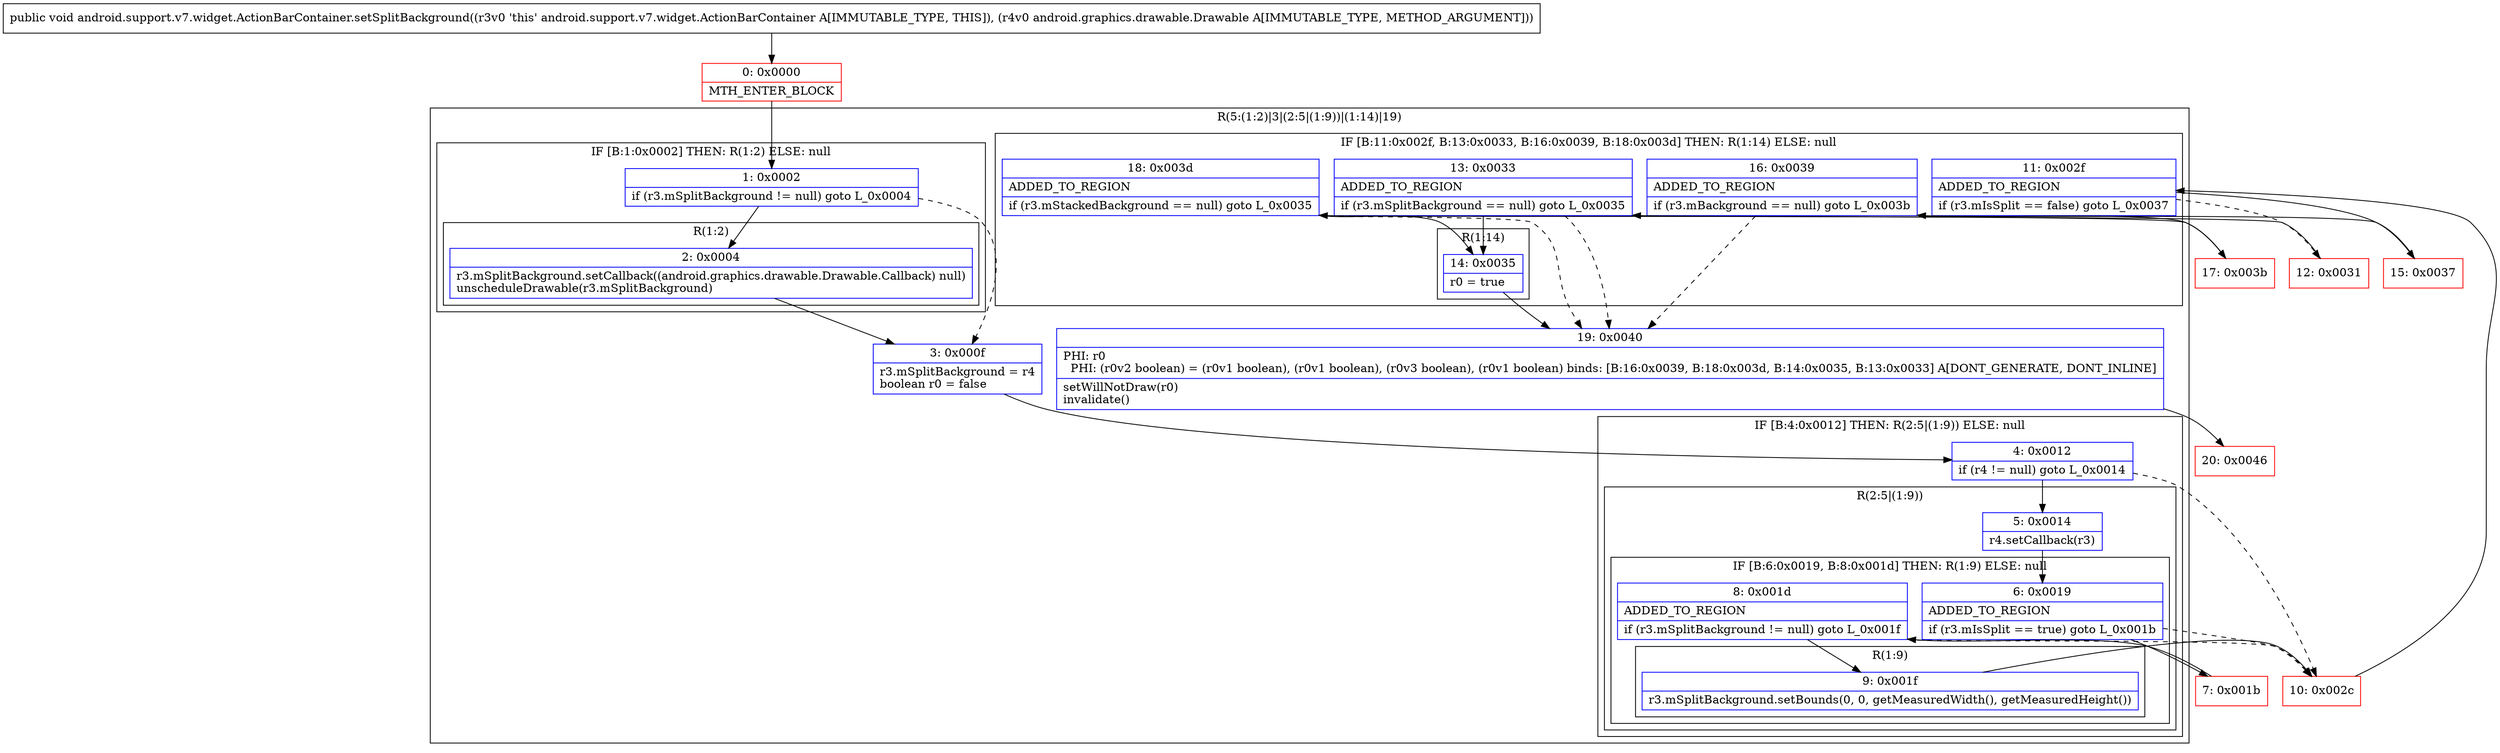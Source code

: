 digraph "CFG forandroid.support.v7.widget.ActionBarContainer.setSplitBackground(Landroid\/graphics\/drawable\/Drawable;)V" {
subgraph cluster_Region_796329747 {
label = "R(5:(1:2)|3|(2:5|(1:9))|(1:14)|19)";
node [shape=record,color=blue];
subgraph cluster_IfRegion_1704968049 {
label = "IF [B:1:0x0002] THEN: R(1:2) ELSE: null";
node [shape=record,color=blue];
Node_1 [shape=record,label="{1\:\ 0x0002|if (r3.mSplitBackground != null) goto L_0x0004\l}"];
subgraph cluster_Region_1981958167 {
label = "R(1:2)";
node [shape=record,color=blue];
Node_2 [shape=record,label="{2\:\ 0x0004|r3.mSplitBackground.setCallback((android.graphics.drawable.Drawable.Callback) null)\lunscheduleDrawable(r3.mSplitBackground)\l}"];
}
}
Node_3 [shape=record,label="{3\:\ 0x000f|r3.mSplitBackground = r4\lboolean r0 = false\l}"];
subgraph cluster_IfRegion_1404138704 {
label = "IF [B:4:0x0012] THEN: R(2:5|(1:9)) ELSE: null";
node [shape=record,color=blue];
Node_4 [shape=record,label="{4\:\ 0x0012|if (r4 != null) goto L_0x0014\l}"];
subgraph cluster_Region_1961432332 {
label = "R(2:5|(1:9))";
node [shape=record,color=blue];
Node_5 [shape=record,label="{5\:\ 0x0014|r4.setCallback(r3)\l}"];
subgraph cluster_IfRegion_1821722839 {
label = "IF [B:6:0x0019, B:8:0x001d] THEN: R(1:9) ELSE: null";
node [shape=record,color=blue];
Node_6 [shape=record,label="{6\:\ 0x0019|ADDED_TO_REGION\l|if (r3.mIsSplit == true) goto L_0x001b\l}"];
Node_8 [shape=record,label="{8\:\ 0x001d|ADDED_TO_REGION\l|if (r3.mSplitBackground != null) goto L_0x001f\l}"];
subgraph cluster_Region_143906722 {
label = "R(1:9)";
node [shape=record,color=blue];
Node_9 [shape=record,label="{9\:\ 0x001f|r3.mSplitBackground.setBounds(0, 0, getMeasuredWidth(), getMeasuredHeight())\l}"];
}
}
}
}
subgraph cluster_IfRegion_1356608916 {
label = "IF [B:11:0x002f, B:13:0x0033, B:16:0x0039, B:18:0x003d] THEN: R(1:14) ELSE: null";
node [shape=record,color=blue];
Node_11 [shape=record,label="{11\:\ 0x002f|ADDED_TO_REGION\l|if (r3.mIsSplit == false) goto L_0x0037\l}"];
Node_13 [shape=record,label="{13\:\ 0x0033|ADDED_TO_REGION\l|if (r3.mSplitBackground == null) goto L_0x0035\l}"];
Node_16 [shape=record,label="{16\:\ 0x0039|ADDED_TO_REGION\l|if (r3.mBackground == null) goto L_0x003b\l}"];
Node_18 [shape=record,label="{18\:\ 0x003d|ADDED_TO_REGION\l|if (r3.mStackedBackground == null) goto L_0x0035\l}"];
subgraph cluster_Region_2076609095 {
label = "R(1:14)";
node [shape=record,color=blue];
Node_14 [shape=record,label="{14\:\ 0x0035|r0 = true\l}"];
}
}
Node_19 [shape=record,label="{19\:\ 0x0040|PHI: r0 \l  PHI: (r0v2 boolean) = (r0v1 boolean), (r0v1 boolean), (r0v3 boolean), (r0v1 boolean) binds: [B:16:0x0039, B:18:0x003d, B:14:0x0035, B:13:0x0033] A[DONT_GENERATE, DONT_INLINE]\l|setWillNotDraw(r0)\linvalidate()\l}"];
}
Node_0 [shape=record,color=red,label="{0\:\ 0x0000|MTH_ENTER_BLOCK\l}"];
Node_7 [shape=record,color=red,label="{7\:\ 0x001b}"];
Node_10 [shape=record,color=red,label="{10\:\ 0x002c}"];
Node_12 [shape=record,color=red,label="{12\:\ 0x0031}"];
Node_15 [shape=record,color=red,label="{15\:\ 0x0037}"];
Node_17 [shape=record,color=red,label="{17\:\ 0x003b}"];
Node_20 [shape=record,color=red,label="{20\:\ 0x0046}"];
MethodNode[shape=record,label="{public void android.support.v7.widget.ActionBarContainer.setSplitBackground((r3v0 'this' android.support.v7.widget.ActionBarContainer A[IMMUTABLE_TYPE, THIS]), (r4v0 android.graphics.drawable.Drawable A[IMMUTABLE_TYPE, METHOD_ARGUMENT])) }"];
MethodNode -> Node_0;
Node_1 -> Node_2;
Node_1 -> Node_3[style=dashed];
Node_2 -> Node_3;
Node_3 -> Node_4;
Node_4 -> Node_5;
Node_4 -> Node_10[style=dashed];
Node_5 -> Node_6;
Node_6 -> Node_7;
Node_6 -> Node_10[style=dashed];
Node_8 -> Node_9;
Node_8 -> Node_10[style=dashed];
Node_9 -> Node_10;
Node_11 -> Node_12[style=dashed];
Node_11 -> Node_15;
Node_13 -> Node_14;
Node_13 -> Node_19[style=dashed];
Node_16 -> Node_17;
Node_16 -> Node_19[style=dashed];
Node_18 -> Node_19[style=dashed];
Node_18 -> Node_14;
Node_14 -> Node_19;
Node_19 -> Node_20;
Node_0 -> Node_1;
Node_7 -> Node_8;
Node_10 -> Node_11;
Node_12 -> Node_13;
Node_15 -> Node_16;
Node_17 -> Node_18;
}

